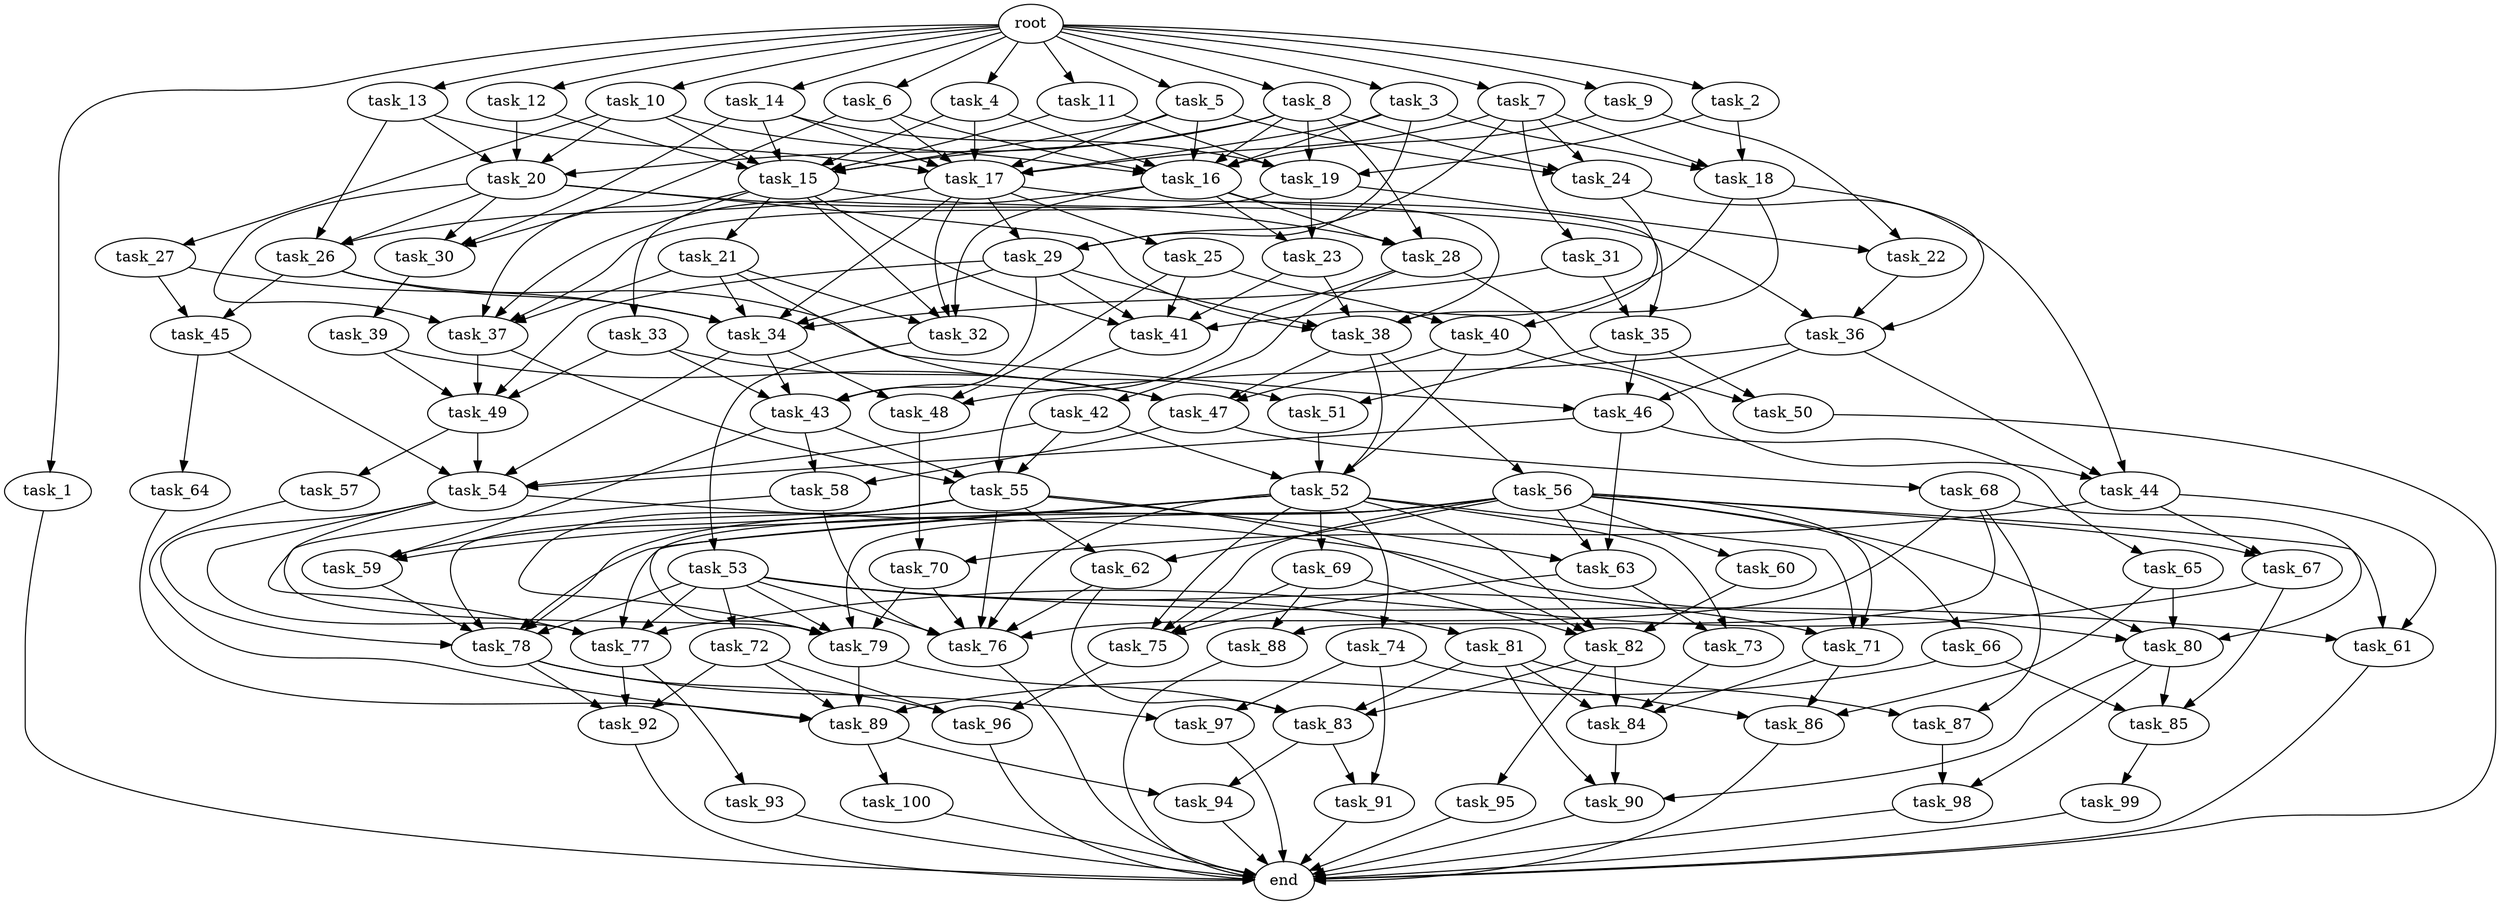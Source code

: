 digraph G {
  task_68 [size="6.038967e+11"];
  task_92 [size="5.695410e+11"];
  task_59 [size="6.701349e+11"];
  task_35 [size="4.051237e+11"];
  task_28 [size="3.366450e+11"];
  task_44 [size="4.126258e+11"];
  task_36 [size="8.721193e+11"];
  task_24 [size="6.486191e+11"];
  task_55 [size="7.116508e+11"];
  task_47 [size="3.774383e+11"];
  task_94 [size="5.931197e+11"];
  task_88 [size="1.026083e+11"];
  task_22 [size="8.207109e+11"];
  task_38 [size="2.933175e+11"];
  task_2 [size="9.038384e+11"];
  task_65 [size="1.619263e+11"];
  task_63 [size="8.096655e+11"];
  task_53 [size="1.972913e+10"];
  task_26 [size="9.125884e+11"];
  root [size="0.000000e+00"];
  task_85 [size="4.075289e+11"];
  task_66 [size="1.304011e+10"];
  task_9 [size="6.828248e+11"];
  task_41 [size="2.377948e+11"];
  task_4 [size="9.851489e+11"];
  task_19 [size="8.081403e+11"];
  task_50 [size="4.612182e+11"];
  task_48 [size="4.819437e+11"];
  task_31 [size="4.894984e+11"];
  task_77 [size="7.800584e+11"];
  task_74 [size="9.661262e+11"];
  task_46 [size="1.057668e+11"];
  task_37 [size="7.454827e+11"];
  task_73 [size="9.513812e+11"];
  task_49 [size="9.937450e+11"];
  task_79 [size="2.510752e+11"];
  task_71 [size="6.325741e+10"];
  task_23 [size="7.543526e+11"];
  task_42 [size="3.096022e+11"];
  task_25 [size="5.937797e+11"];
  task_96 [size="4.751378e+11"];
  task_18 [size="4.494940e+11"];
  task_1 [size="5.762553e+11"];
  task_89 [size="3.425204e+11"];
  task_10 [size="3.653375e+11"];
  task_6 [size="6.054811e+11"];
  task_67 [size="4.566884e+11"];
  task_58 [size="5.686137e+10"];
  task_98 [size="9.669580e+11"];
  task_83 [size="3.159944e+11"];
  task_30 [size="3.325441e+11"];
  task_99 [size="3.695179e+11"];
  task_76 [size="7.378764e+11"];
  task_29 [size="3.169459e+11"];
  task_62 [size="1.322264e+11"];
  task_81 [size="6.057924e+11"];
  task_14 [size="8.182566e+11"];
  task_45 [size="9.543246e+11"];
  task_12 [size="7.012744e+11"];
  task_75 [size="9.157087e+11"];
  task_13 [size="1.138478e+11"];
  task_52 [size="6.653512e+11"];
  task_15 [size="4.037203e+11"];
  task_84 [size="6.732876e+11"];
  task_97 [size="3.358201e+11"];
  task_93 [size="5.375875e+11"];
  task_16 [size="4.337341e+11"];
  task_43 [size="5.959634e+09"];
  task_17 [size="6.727143e+11"];
  task_60 [size="6.929593e+11"];
  task_91 [size="4.313519e+11"];
  task_27 [size="6.149860e+11"];
  end [size="0.000000e+00"];
  task_34 [size="3.126107e+11"];
  task_57 [size="2.195791e+11"];
  task_3 [size="7.654820e+11"];
  task_39 [size="4.261928e+11"];
  task_56 [size="6.899224e+11"];
  task_21 [size="5.747993e+11"];
  task_90 [size="8.905152e+11"];
  task_32 [size="6.959319e+11"];
  task_20 [size="9.052082e+11"];
  task_64 [size="3.135220e+11"];
  task_7 [size="9.540972e+11"];
  task_8 [size="7.442732e+10"];
  task_51 [size="7.634540e+11"];
  task_86 [size="2.788036e+11"];
  task_72 [size="5.149802e+10"];
  task_40 [size="2.210026e+11"];
  task_80 [size="7.970759e+11"];
  task_82 [size="8.441061e+11"];
  task_5 [size="8.714634e+11"];
  task_78 [size="8.001255e+11"];
  task_95 [size="7.710279e+11"];
  task_87 [size="3.176380e+11"];
  task_61 [size="1.778185e+11"];
  task_70 [size="6.293484e+11"];
  task_54 [size="6.669275e+11"];
  task_11 [size="2.469132e+11"];
  task_100 [size="7.218208e+11"];
  task_69 [size="4.922168e+11"];
  task_33 [size="7.619699e+11"];

  task_68 -> task_80 [size="1.992690e+08"];
  task_68 -> task_87 [size="1.588190e+08"];
  task_68 -> task_76 [size="1.054109e+08"];
  task_68 -> task_88 [size="5.130415e+07"];
  task_92 -> end [size="1.000000e-12"];
  task_59 -> task_78 [size="1.333542e+08"];
  task_35 -> task_51 [size="3.817270e+08"];
  task_35 -> task_50 [size="2.306091e+08"];
  task_35 -> task_46 [size="3.525561e+07"];
  task_28 -> task_42 [size="3.096022e+08"];
  task_28 -> task_50 [size="2.306091e+08"];
  task_28 -> task_43 [size="1.489909e+06"];
  task_44 -> task_70 [size="3.146742e+08"];
  task_44 -> task_61 [size="5.927283e+07"];
  task_44 -> task_67 [size="2.283442e+08"];
  task_36 -> task_44 [size="1.375419e+08"];
  task_36 -> task_48 [size="1.606479e+08"];
  task_36 -> task_46 [size="3.525561e+07"];
  task_24 -> task_44 [size="1.375419e+08"];
  task_24 -> task_40 [size="1.105013e+08"];
  task_55 -> task_78 [size="1.333542e+08"];
  task_55 -> task_62 [size="6.611318e+07"];
  task_55 -> task_63 [size="2.698885e+08"];
  task_55 -> task_59 [size="2.233783e+08"];
  task_55 -> task_79 [size="4.184586e+07"];
  task_55 -> task_82 [size="2.110265e+08"];
  task_55 -> task_76 [size="1.054109e+08"];
  task_47 -> task_68 [size="6.038967e+08"];
  task_47 -> task_58 [size="2.843068e+07"];
  task_94 -> end [size="1.000000e-12"];
  task_88 -> end [size="1.000000e-12"];
  task_22 -> task_36 [size="2.907064e+08"];
  task_38 -> task_52 [size="1.663378e+08"];
  task_38 -> task_56 [size="6.899224e+08"];
  task_38 -> task_47 [size="9.435958e+07"];
  task_2 -> task_19 [size="2.020351e+08"];
  task_2 -> task_18 [size="1.498313e+08"];
  task_65 -> task_80 [size="1.992690e+08"];
  task_65 -> task_86 [size="9.293454e+07"];
  task_63 -> task_75 [size="2.289272e+08"];
  task_63 -> task_73 [size="4.756906e+08"];
  task_53 -> task_78 [size="1.333542e+08"];
  task_53 -> task_72 [size="5.149802e+07"];
  task_53 -> task_81 [size="6.057924e+08"];
  task_53 -> task_77 [size="1.560117e+08"];
  task_53 -> task_79 [size="4.184586e+07"];
  task_53 -> task_71 [size="2.108580e+07"];
  task_53 -> task_61 [size="5.927283e+07"];
  task_53 -> task_76 [size="1.054109e+08"];
  task_26 -> task_45 [size="4.771623e+08"];
  task_26 -> task_34 [size="5.210178e+07"];
  task_26 -> task_46 [size="3.525561e+07"];
  root -> task_3 [size="1.000000e-12"];
  root -> task_9 [size="1.000000e-12"];
  root -> task_4 [size="1.000000e-12"];
  root -> task_2 [size="1.000000e-12"];
  root -> task_7 [size="1.000000e-12"];
  root -> task_8 [size="1.000000e-12"];
  root -> task_11 [size="1.000000e-12"];
  root -> task_14 [size="1.000000e-12"];
  root -> task_1 [size="1.000000e-12"];
  root -> task_12 [size="1.000000e-12"];
  root -> task_10 [size="1.000000e-12"];
  root -> task_6 [size="1.000000e-12"];
  root -> task_13 [size="1.000000e-12"];
  root -> task_5 [size="1.000000e-12"];
  task_85 -> task_99 [size="3.695179e+08"];
  task_66 -> task_89 [size="6.850407e+07"];
  task_66 -> task_85 [size="1.358430e+08"];
  task_9 -> task_22 [size="4.103554e+08"];
  task_9 -> task_16 [size="6.196201e+07"];
  task_41 -> task_55 [size="1.779127e+08"];
  task_4 -> task_17 [size="9.610204e+07"];
  task_4 -> task_15 [size="5.767433e+07"];
  task_4 -> task_16 [size="6.196201e+07"];
  task_19 -> task_23 [size="3.771763e+08"];
  task_19 -> task_22 [size="4.103554e+08"];
  task_19 -> task_37 [size="1.490965e+08"];
  task_50 -> end [size="1.000000e-12"];
  task_48 -> task_70 [size="3.146742e+08"];
  task_31 -> task_34 [size="5.210178e+07"];
  task_31 -> task_35 [size="2.025618e+08"];
  task_77 -> task_92 [size="1.898470e+08"];
  task_77 -> task_93 [size="5.375875e+08"];
  task_74 -> task_91 [size="2.156760e+08"];
  task_74 -> task_86 [size="9.293454e+07"];
  task_74 -> task_97 [size="1.679100e+08"];
  task_46 -> task_65 [size="1.619263e+08"];
  task_46 -> task_63 [size="2.698885e+08"];
  task_46 -> task_54 [size="1.333855e+08"];
  task_37 -> task_49 [size="2.484362e+08"];
  task_37 -> task_55 [size="1.779127e+08"];
  task_73 -> task_84 [size="1.683219e+08"];
  task_49 -> task_54 [size="1.333855e+08"];
  task_49 -> task_57 [size="2.195791e+08"];
  task_79 -> task_89 [size="6.850407e+07"];
  task_79 -> task_83 [size="7.899860e+07"];
  task_71 -> task_86 [size="9.293454e+07"];
  task_71 -> task_84 [size="1.683219e+08"];
  task_23 -> task_38 [size="5.866351e+07"];
  task_23 -> task_41 [size="4.755896e+07"];
  task_42 -> task_52 [size="1.663378e+08"];
  task_42 -> task_54 [size="1.333855e+08"];
  task_42 -> task_55 [size="1.779127e+08"];
  task_25 -> task_48 [size="1.606479e+08"];
  task_25 -> task_40 [size="1.105013e+08"];
  task_25 -> task_41 [size="4.755896e+07"];
  task_96 -> end [size="1.000000e-12"];
  task_18 -> task_38 [size="5.866351e+07"];
  task_18 -> task_36 [size="2.907064e+08"];
  task_18 -> task_41 [size="4.755896e+07"];
  task_1 -> end [size="1.000000e-12"];
  task_89 -> task_100 [size="7.218208e+08"];
  task_89 -> task_94 [size="2.965598e+08"];
  task_10 -> task_15 [size="5.767433e+07"];
  task_10 -> task_27 [size="6.149860e+08"];
  task_10 -> task_16 [size="6.196201e+07"];
  task_10 -> task_20 [size="2.263021e+08"];
  task_6 -> task_17 [size="9.610204e+07"];
  task_6 -> task_30 [size="1.108480e+08"];
  task_6 -> task_16 [size="6.196201e+07"];
  task_67 -> task_77 [size="1.560117e+08"];
  task_67 -> task_85 [size="1.358430e+08"];
  task_58 -> task_77 [size="1.560117e+08"];
  task_58 -> task_76 [size="1.054109e+08"];
  task_98 -> end [size="1.000000e-12"];
  task_83 -> task_91 [size="2.156760e+08"];
  task_83 -> task_94 [size="2.965598e+08"];
  task_30 -> task_39 [size="4.261928e+08"];
  task_99 -> end [size="1.000000e-12"];
  task_76 -> end [size="1.000000e-12"];
  task_29 -> task_49 [size="2.484362e+08"];
  task_29 -> task_38 [size="5.866351e+07"];
  task_29 -> task_34 [size="5.210178e+07"];
  task_29 -> task_41 [size="4.755896e+07"];
  task_29 -> task_43 [size="1.489909e+06"];
  task_62 -> task_83 [size="7.899860e+07"];
  task_62 -> task_76 [size="1.054109e+08"];
  task_81 -> task_87 [size="1.588190e+08"];
  task_81 -> task_83 [size="7.899860e+07"];
  task_81 -> task_84 [size="1.683219e+08"];
  task_81 -> task_90 [size="2.968384e+08"];
  task_14 -> task_17 [size="9.610204e+07"];
  task_14 -> task_15 [size="5.767433e+07"];
  task_14 -> task_30 [size="1.108480e+08"];
  task_14 -> task_19 [size="2.020351e+08"];
  task_45 -> task_54 [size="1.333855e+08"];
  task_45 -> task_64 [size="3.135220e+08"];
  task_12 -> task_15 [size="5.767433e+07"];
  task_12 -> task_20 [size="2.263021e+08"];
  task_75 -> task_96 [size="1.583793e+08"];
  task_13 -> task_17 [size="9.610204e+07"];
  task_13 -> task_20 [size="2.263021e+08"];
  task_13 -> task_26 [size="3.041961e+08"];
  task_52 -> task_78 [size="1.333542e+08"];
  task_52 -> task_69 [size="4.922168e+08"];
  task_52 -> task_74 [size="9.661262e+08"];
  task_52 -> task_73 [size="4.756906e+08"];
  task_52 -> task_59 [size="2.233783e+08"];
  task_52 -> task_79 [size="4.184586e+07"];
  task_52 -> task_71 [size="2.108580e+07"];
  task_52 -> task_75 [size="2.289272e+08"];
  task_52 -> task_82 [size="2.110265e+08"];
  task_52 -> task_76 [size="1.054109e+08"];
  task_15 -> task_21 [size="5.747993e+08"];
  task_15 -> task_36 [size="2.907064e+08"];
  task_15 -> task_41 [size="4.755896e+07"];
  task_15 -> task_37 [size="1.490965e+08"];
  task_15 -> task_32 [size="1.739830e+08"];
  task_15 -> task_33 [size="7.619699e+08"];
  task_84 -> task_90 [size="2.968384e+08"];
  task_97 -> end [size="1.000000e-12"];
  task_93 -> end [size="1.000000e-12"];
  task_16 -> task_37 [size="1.490965e+08"];
  task_16 -> task_32 [size="1.739830e+08"];
  task_16 -> task_38 [size="5.866351e+07"];
  task_16 -> task_28 [size="1.122150e+08"];
  task_16 -> task_23 [size="3.771763e+08"];
  task_43 -> task_59 [size="2.233783e+08"];
  task_43 -> task_58 [size="2.843068e+07"];
  task_43 -> task_55 [size="1.779127e+08"];
  task_17 -> task_25 [size="5.937797e+08"];
  task_17 -> task_35 [size="2.025618e+08"];
  task_17 -> task_32 [size="1.739830e+08"];
  task_17 -> task_26 [size="3.041961e+08"];
  task_17 -> task_34 [size="5.210178e+07"];
  task_17 -> task_29 [size="1.056486e+08"];
  task_60 -> task_82 [size="2.110265e+08"];
  task_91 -> end [size="1.000000e-12"];
  task_27 -> task_45 [size="4.771623e+08"];
  task_27 -> task_34 [size="5.210178e+07"];
  task_34 -> task_48 [size="1.606479e+08"];
  task_34 -> task_54 [size="1.333855e+08"];
  task_34 -> task_43 [size="1.489909e+06"];
  task_57 -> task_89 [size="6.850407e+07"];
  task_3 -> task_17 [size="9.610204e+07"];
  task_3 -> task_18 [size="1.498313e+08"];
  task_3 -> task_16 [size="6.196201e+07"];
  task_3 -> task_29 [size="1.056486e+08"];
  task_39 -> task_49 [size="2.484362e+08"];
  task_39 -> task_47 [size="9.435958e+07"];
  task_56 -> task_78 [size="1.333542e+08"];
  task_56 -> task_66 [size="1.304011e+07"];
  task_56 -> task_79 [size="4.184586e+07"];
  task_56 -> task_71 [size="2.108580e+07"];
  task_56 -> task_62 [size="6.611318e+07"];
  task_56 -> task_63 [size="2.698885e+08"];
  task_56 -> task_67 [size="2.283442e+08"];
  task_56 -> task_77 [size="1.560117e+08"];
  task_56 -> task_80 [size="1.992690e+08"];
  task_56 -> task_75 [size="2.289272e+08"];
  task_56 -> task_61 [size="5.927283e+07"];
  task_56 -> task_60 [size="6.929593e+08"];
  task_21 -> task_51 [size="3.817270e+08"];
  task_21 -> task_32 [size="1.739830e+08"];
  task_21 -> task_37 [size="1.490965e+08"];
  task_21 -> task_34 [size="5.210178e+07"];
  task_90 -> end [size="1.000000e-12"];
  task_32 -> task_53 [size="1.972913e+07"];
  task_20 -> task_37 [size="1.490965e+08"];
  task_20 -> task_38 [size="5.866351e+07"];
  task_20 -> task_30 [size="1.108480e+08"];
  task_20 -> task_28 [size="1.122150e+08"];
  task_20 -> task_26 [size="3.041961e+08"];
  task_64 -> task_89 [size="6.850407e+07"];
  task_7 -> task_17 [size="9.610204e+07"];
  task_7 -> task_18 [size="1.498313e+08"];
  task_7 -> task_24 [size="2.162064e+08"];
  task_7 -> task_31 [size="4.894984e+08"];
  task_7 -> task_29 [size="1.056486e+08"];
  task_8 -> task_15 [size="5.767433e+07"];
  task_8 -> task_19 [size="2.020351e+08"];
  task_8 -> task_20 [size="2.263021e+08"];
  task_8 -> task_28 [size="1.122150e+08"];
  task_8 -> task_24 [size="2.162064e+08"];
  task_8 -> task_16 [size="6.196201e+07"];
  task_51 -> task_52 [size="1.663378e+08"];
  task_86 -> end [size="1.000000e-12"];
  task_72 -> task_89 [size="6.850407e+07"];
  task_72 -> task_96 [size="1.583793e+08"];
  task_72 -> task_92 [size="1.898470e+08"];
  task_40 -> task_44 [size="1.375419e+08"];
  task_40 -> task_52 [size="1.663378e+08"];
  task_40 -> task_47 [size="9.435958e+07"];
  task_80 -> task_85 [size="1.358430e+08"];
  task_80 -> task_98 [size="4.834790e+08"];
  task_80 -> task_90 [size="2.968384e+08"];
  task_82 -> task_95 [size="7.710279e+08"];
  task_82 -> task_83 [size="7.899860e+07"];
  task_82 -> task_84 [size="1.683219e+08"];
  task_5 -> task_17 [size="9.610204e+07"];
  task_5 -> task_15 [size="5.767433e+07"];
  task_5 -> task_16 [size="6.196201e+07"];
  task_5 -> task_24 [size="2.162064e+08"];
  task_78 -> task_96 [size="1.583793e+08"];
  task_78 -> task_97 [size="1.679100e+08"];
  task_78 -> task_92 [size="1.898470e+08"];
  task_95 -> end [size="1.000000e-12"];
  task_87 -> task_98 [size="4.834790e+08"];
  task_61 -> end [size="1.000000e-12"];
  task_70 -> task_79 [size="4.184586e+07"];
  task_70 -> task_76 [size="1.054109e+08"];
  task_54 -> task_77 [size="1.560117e+08"];
  task_54 -> task_78 [size="1.333542e+08"];
  task_54 -> task_79 [size="4.184586e+07"];
  task_54 -> task_80 [size="1.992690e+08"];
  task_11 -> task_15 [size="5.767433e+07"];
  task_11 -> task_19 [size="2.020351e+08"];
  task_100 -> end [size="1.000000e-12"];
  task_69 -> task_88 [size="5.130415e+07"];
  task_69 -> task_82 [size="2.110265e+08"];
  task_69 -> task_75 [size="2.289272e+08"];
  task_33 -> task_49 [size="2.484362e+08"];
  task_33 -> task_47 [size="9.435958e+07"];
  task_33 -> task_43 [size="1.489909e+06"];
}
